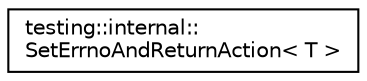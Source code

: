 digraph "Graphical Class Hierarchy"
{
 // INTERACTIVE_SVG=YES
 // LATEX_PDF_SIZE
  edge [fontname="Helvetica",fontsize="10",labelfontname="Helvetica",labelfontsize="10"];
  node [fontname="Helvetica",fontsize="10",shape=record];
  rankdir="LR";
  Node0 [label="testing::internal::\lSetErrnoAndReturnAction\< T \>",height=0.2,width=0.4,color="black", fillcolor="white", style="filled",URL="$d3/da3/classtesting_1_1internal_1_1_set_errno_and_return_action.html",tooltip=" "];
}
